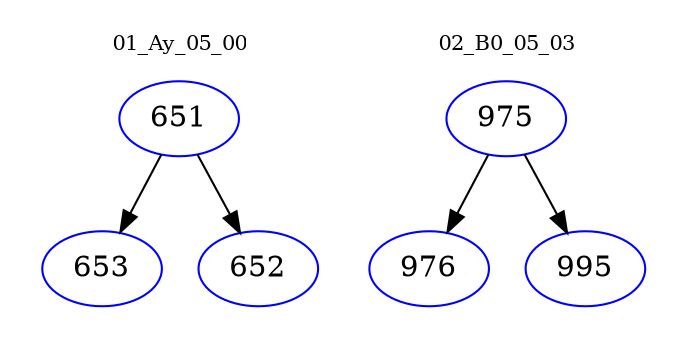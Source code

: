 digraph{
subgraph cluster_0 {
color = white
label = "01_Ay_05_00";
fontsize=10;
T0_651 [label="651", color="blue"]
T0_651 -> T0_653 [color="black"]
T0_653 [label="653", color="blue"]
T0_651 -> T0_652 [color="black"]
T0_652 [label="652", color="blue"]
}
subgraph cluster_1 {
color = white
label = "02_B0_05_03";
fontsize=10;
T1_975 [label="975", color="blue"]
T1_975 -> T1_976 [color="black"]
T1_976 [label="976", color="blue"]
T1_975 -> T1_995 [color="black"]
T1_995 [label="995", color="blue"]
}
}
